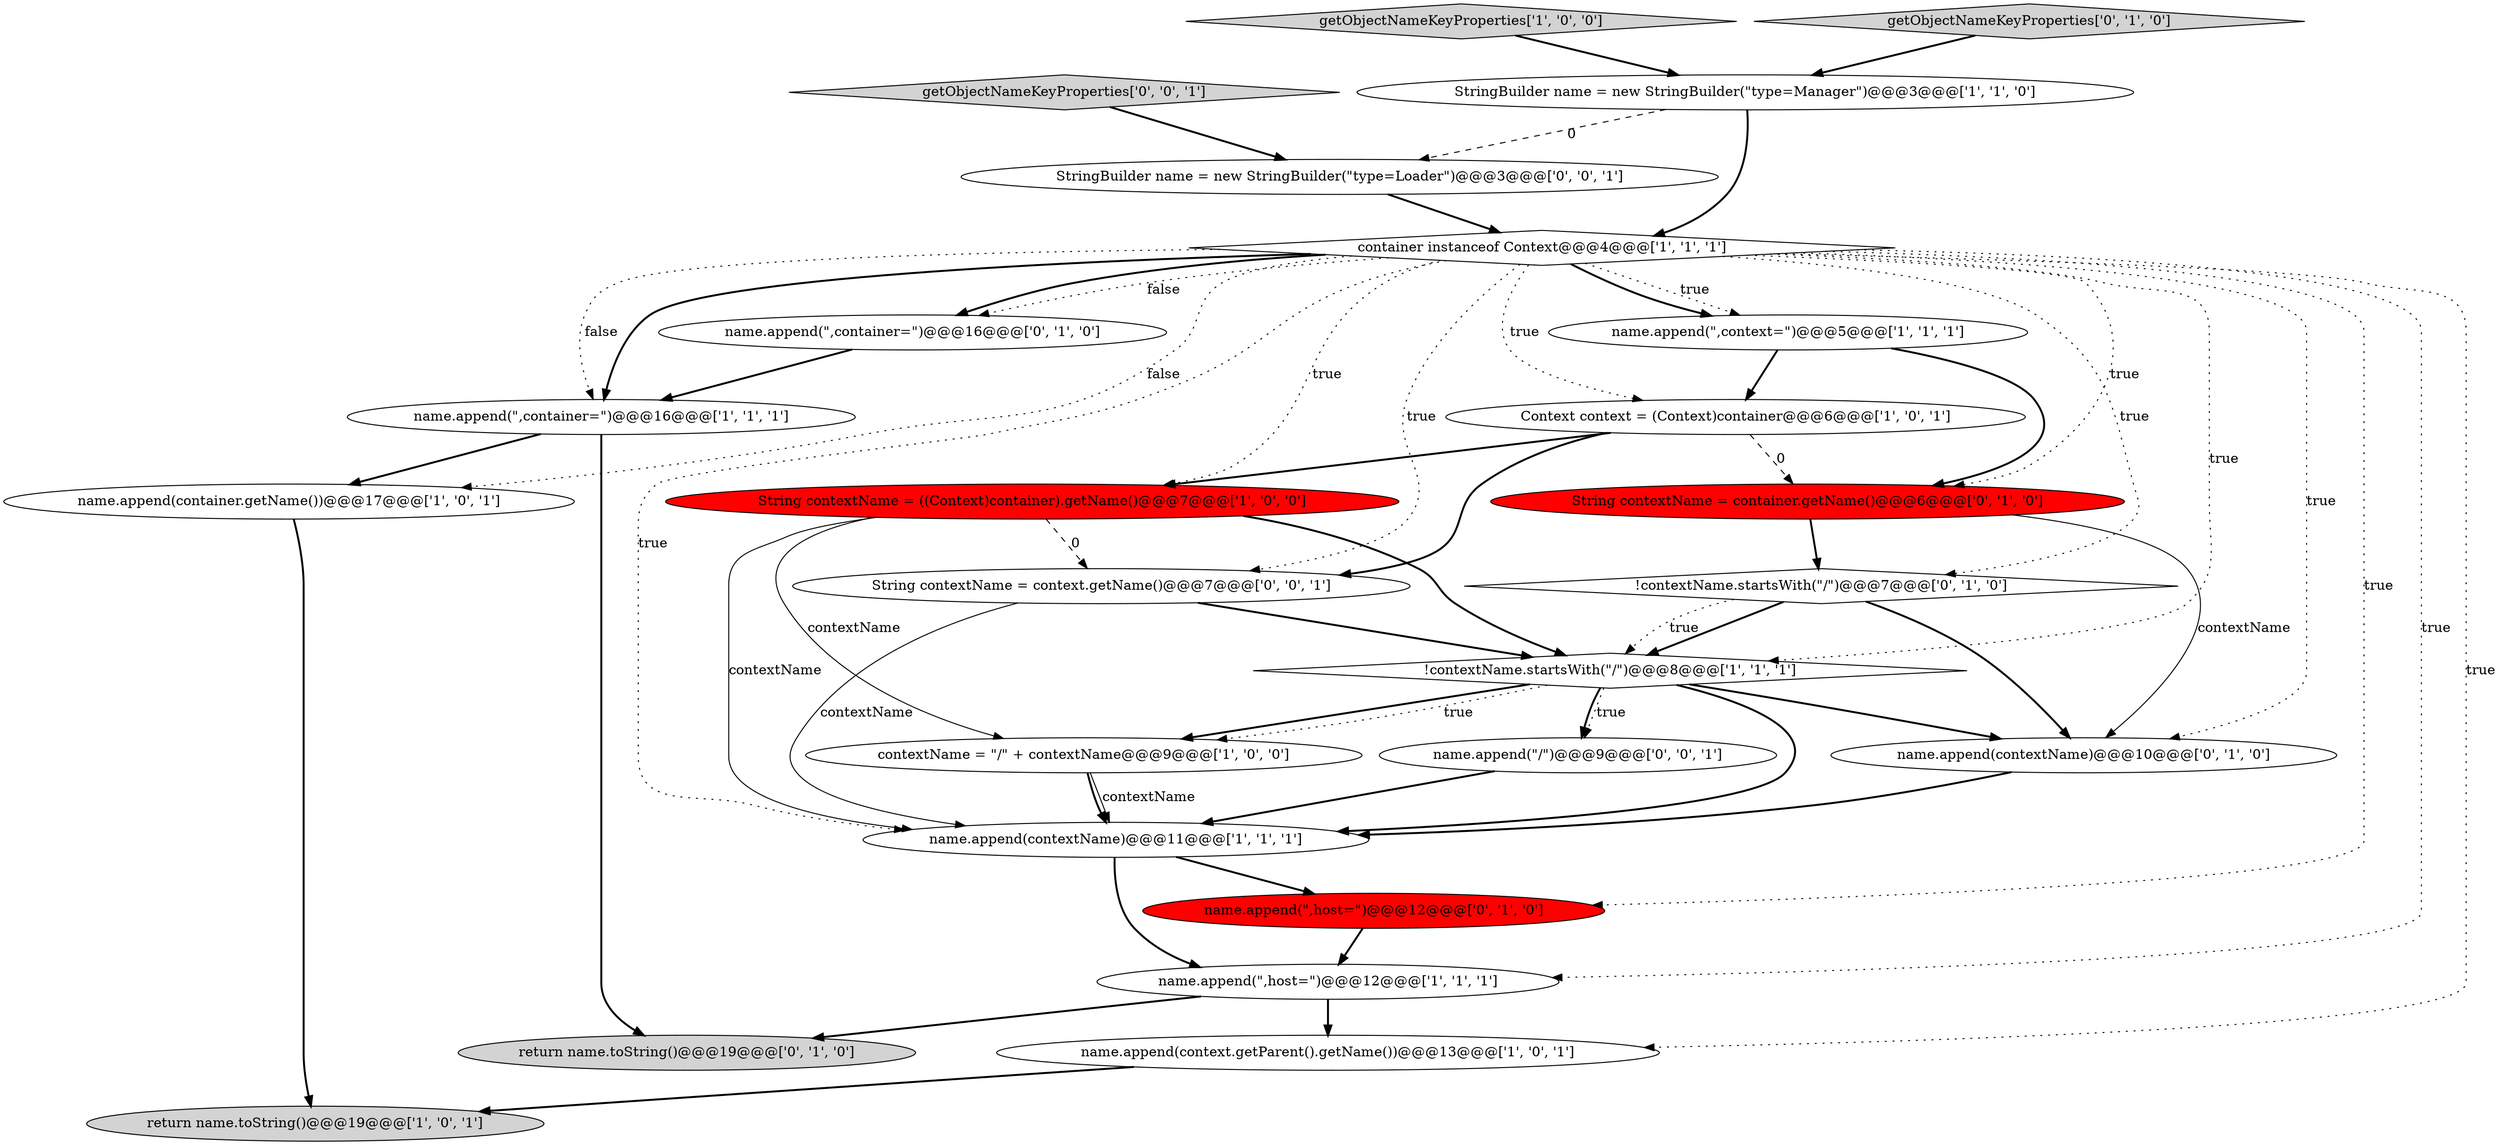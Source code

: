 digraph {
21 [style = filled, label = "String contextName = context.getName()@@@7@@@['0', '0', '1']", fillcolor = white, shape = ellipse image = "AAA0AAABBB3BBB"];
17 [style = filled, label = "name.append(contextName)@@@10@@@['0', '1', '0']", fillcolor = white, shape = ellipse image = "AAA0AAABBB2BBB"];
3 [style = filled, label = "name.append(\",host=\")@@@12@@@['1', '1', '1']", fillcolor = white, shape = ellipse image = "AAA0AAABBB1BBB"];
20 [style = filled, label = "String contextName = container.getName()@@@6@@@['0', '1', '0']", fillcolor = red, shape = ellipse image = "AAA1AAABBB2BBB"];
16 [style = filled, label = "name.append(\",host=\")@@@12@@@['0', '1', '0']", fillcolor = red, shape = ellipse image = "AAA1AAABBB2BBB"];
12 [style = filled, label = "name.append(contextName)@@@11@@@['1', '1', '1']", fillcolor = white, shape = ellipse image = "AAA0AAABBB1BBB"];
23 [style = filled, label = "getObjectNameKeyProperties['0', '0', '1']", fillcolor = lightgray, shape = diamond image = "AAA0AAABBB3BBB"];
15 [style = filled, label = "name.append(\",container=\")@@@16@@@['0', '1', '0']", fillcolor = white, shape = ellipse image = "AAA0AAABBB2BBB"];
0 [style = filled, label = "container instanceof Context@@@4@@@['1', '1', '1']", fillcolor = white, shape = diamond image = "AAA0AAABBB1BBB"];
5 [style = filled, label = "String contextName = ((Context)container).getName()@@@7@@@['1', '0', '0']", fillcolor = red, shape = ellipse image = "AAA1AAABBB1BBB"];
2 [style = filled, label = "name.append(container.getName())@@@17@@@['1', '0', '1']", fillcolor = white, shape = ellipse image = "AAA0AAABBB1BBB"];
6 [style = filled, label = "getObjectNameKeyProperties['1', '0', '0']", fillcolor = lightgray, shape = diamond image = "AAA0AAABBB1BBB"];
22 [style = filled, label = "StringBuilder name = new StringBuilder(\"type=Loader\")@@@3@@@['0', '0', '1']", fillcolor = white, shape = ellipse image = "AAA0AAABBB3BBB"];
24 [style = filled, label = "name.append(\"/\")@@@9@@@['0', '0', '1']", fillcolor = white, shape = ellipse image = "AAA0AAABBB3BBB"];
14 [style = filled, label = "return name.toString()@@@19@@@['0', '1', '0']", fillcolor = lightgray, shape = ellipse image = "AAA0AAABBB2BBB"];
11 [style = filled, label = "!contextName.startsWith(\"/\")@@@8@@@['1', '1', '1']", fillcolor = white, shape = diamond image = "AAA0AAABBB1BBB"];
9 [style = filled, label = "StringBuilder name = new StringBuilder(\"type=Manager\")@@@3@@@['1', '1', '0']", fillcolor = white, shape = ellipse image = "AAA0AAABBB1BBB"];
13 [style = filled, label = "return name.toString()@@@19@@@['1', '0', '1']", fillcolor = lightgray, shape = ellipse image = "AAA0AAABBB1BBB"];
10 [style = filled, label = "name.append(\",context=\")@@@5@@@['1', '1', '1']", fillcolor = white, shape = ellipse image = "AAA0AAABBB1BBB"];
1 [style = filled, label = "contextName = \"/\" + contextName@@@9@@@['1', '0', '0']", fillcolor = white, shape = ellipse image = "AAA0AAABBB1BBB"];
4 [style = filled, label = "name.append(context.getParent().getName())@@@13@@@['1', '0', '1']", fillcolor = white, shape = ellipse image = "AAA0AAABBB1BBB"];
8 [style = filled, label = "name.append(\",container=\")@@@16@@@['1', '1', '1']", fillcolor = white, shape = ellipse image = "AAA0AAABBB1BBB"];
19 [style = filled, label = "!contextName.startsWith(\"/\")@@@7@@@['0', '1', '0']", fillcolor = white, shape = diamond image = "AAA0AAABBB2BBB"];
7 [style = filled, label = "Context context = (Context)container@@@6@@@['1', '0', '1']", fillcolor = white, shape = ellipse image = "AAA0AAABBB1BBB"];
18 [style = filled, label = "getObjectNameKeyProperties['0', '1', '0']", fillcolor = lightgray, shape = diamond image = "AAA0AAABBB2BBB"];
16->3 [style = bold, label=""];
0->12 [style = dotted, label="true"];
24->12 [style = bold, label=""];
10->20 [style = bold, label=""];
0->5 [style = dotted, label="true"];
9->0 [style = bold, label=""];
0->8 [style = dotted, label="false"];
0->10 [style = dotted, label="true"];
11->1 [style = bold, label=""];
0->19 [style = dotted, label="true"];
11->1 [style = dotted, label="true"];
4->13 [style = bold, label=""];
3->14 [style = bold, label=""];
0->4 [style = dotted, label="true"];
0->20 [style = dotted, label="true"];
8->14 [style = bold, label=""];
0->2 [style = dotted, label="false"];
21->12 [style = solid, label="contextName"];
7->20 [style = dashed, label="0"];
19->11 [style = bold, label=""];
11->12 [style = bold, label=""];
20->17 [style = solid, label="contextName"];
12->16 [style = bold, label=""];
19->17 [style = bold, label=""];
9->22 [style = dashed, label="0"];
11->24 [style = bold, label=""];
10->7 [style = bold, label=""];
3->4 [style = bold, label=""];
0->15 [style = bold, label=""];
2->13 [style = bold, label=""];
7->5 [style = bold, label=""];
0->10 [style = bold, label=""];
17->12 [style = bold, label=""];
23->22 [style = bold, label=""];
0->15 [style = dotted, label="false"];
22->0 [style = bold, label=""];
0->21 [style = dotted, label="true"];
8->2 [style = bold, label=""];
21->11 [style = bold, label=""];
19->11 [style = dotted, label="true"];
0->8 [style = bold, label=""];
18->9 [style = bold, label=""];
1->12 [style = bold, label=""];
5->21 [style = dashed, label="0"];
7->21 [style = bold, label=""];
11->17 [style = bold, label=""];
0->17 [style = dotted, label="true"];
5->1 [style = solid, label="contextName"];
1->12 [style = solid, label="contextName"];
5->11 [style = bold, label=""];
12->3 [style = bold, label=""];
0->3 [style = dotted, label="true"];
0->16 [style = dotted, label="true"];
6->9 [style = bold, label=""];
20->19 [style = bold, label=""];
0->11 [style = dotted, label="true"];
15->8 [style = bold, label=""];
5->12 [style = solid, label="contextName"];
11->24 [style = dotted, label="true"];
0->7 [style = dotted, label="true"];
}
